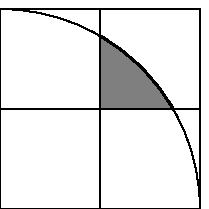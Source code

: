 beginfig(3);                                            % olimpiad
  numeric u;
  u=1in;
  path squr, arcir, vert, horiz, area;
  squr = unitsquare scaled u;
  arcir = halfcircle scaled 2u;
  vert = (origin--up) scaled u shifted (u/2,0);
  horiz = (origin--right) scaled u shifted (0,u/2);\
    area = buildcycle( vert, arcir, horiz );
  fill area withcolor 0.5white;
  draw area withpen pencircle scaled 1pt;
  draw squr;
  draw arcir cutafter squr;
  draw vert;
  draw horiz;
endfig;
